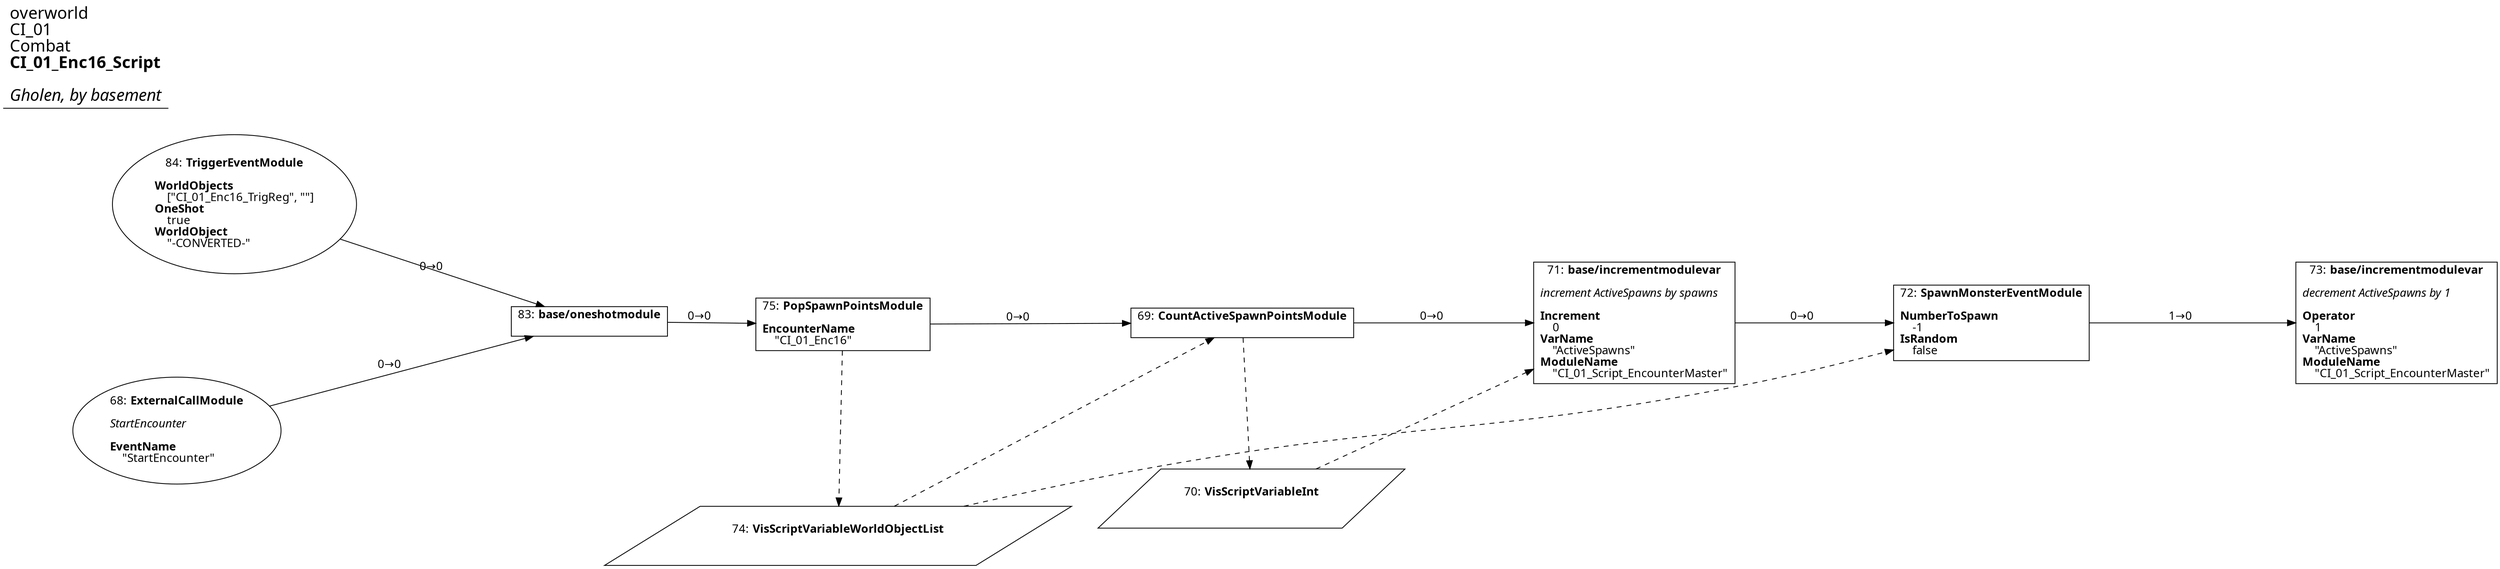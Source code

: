 digraph {
    layout = fdp;
    overlap = prism;
    sep = "+16";
    splines = spline;

    node [ shape = box ];

    graph [ fontname = "Segoe UI" ];
    node [ fontname = "Segoe UI" ];
    edge [ fontname = "Segoe UI" ];

    68 [ label = <68: <b>ExternalCallModule</b><br/><br/><i>StartEncounter<br align="left"/></i><br align="left"/><b>EventName</b><br align="left"/>    &quot;StartEncounter&quot;<br align="left"/>> ];
    68 [ shape = oval ]
    68 [ pos = "-0.72,0.117000006!" ];
    68 -> 83 [ label = "0→0" ];

    69 [ label = <69: <b>CountActiveSpawnPointsModule</b><br/><br/>> ];
    69 [ pos = "0.011000001,0.19100001!" ];
    69 -> 71 [ label = "0→0" ];
    69 -> 70 [ style = dashed ];
    74 -> 69 [ style = dashed ];

    70 [ label = <70: <b>VisScriptVariableInt</b><br/><br/>> ];
    70 [ shape = parallelogram ]
    70 [ pos = "0.014,0.07!" ];

    71 [ label = <71: <b>base/incrementmodulevar</b><br/><br/><i>increment ActiveSpawns by spawns<br align="left"/></i><br align="left"/><b>Increment</b><br align="left"/>    0<br align="left"/><b>VarName</b><br align="left"/>    &quot;ActiveSpawns&quot;<br align="left"/><b>ModuleName</b><br align="left"/>    &quot;CI_01_Script_EncounterMaster&quot;<br align="left"/>> ];
    71 [ pos = "0.28,0.19100001!" ];
    71 -> 72 [ label = "0→0" ];
    70 -> 71 [ style = dashed ];

    72 [ label = <72: <b>SpawnMonsterEventModule</b><br/><br/><b>NumberToSpawn</b><br align="left"/>    -1<br align="left"/><b>IsRandom</b><br align="left"/>    false<br align="left"/>> ];
    72 [ pos = "0.52500004,0.19100001!" ];
    72 -> 73 [ label = "1→0" ];
    74 -> 72 [ style = dashed ];

    73 [ label = <73: <b>base/incrementmodulevar</b><br/><br/><i>decrement ActiveSpawns by 1<br align="left"/></i><br align="left"/><b>Operator</b><br align="left"/>    1<br align="left"/><b>VarName</b><br align="left"/>    &quot;ActiveSpawns&quot;<br align="left"/><b>ModuleName</b><br align="left"/>    &quot;CI_01_Script_EncounterMaster&quot;<br align="left"/>> ];
    73 [ pos = "0.80300003,0.19100001!" ];

    74 [ label = <74: <b>VisScriptVariableWorldObjectList</b><br/><br/>> ];
    74 [ shape = parallelogram ]
    74 [ pos = "-0.263,0.045!" ];

    75 [ label = <75: <b>PopSpawnPointsModule</b><br/><br/><b>EncounterName</b><br align="left"/>    &quot;CI_01_Enc16&quot;<br align="left"/>> ];
    75 [ pos = "-0.263,0.19000001!" ];
    75 -> 69 [ label = "0→0" ];
    75 -> 74 [ style = dashed ];

    83 [ label = <83: <b>base/oneshotmodule</b><br/><br/>> ];
    83 [ pos = "-0.437,0.192!" ];
    83 -> 75 [ label = "0→0" ];

    84 [ label = <84: <b>TriggerEventModule</b><br/><br/><b>WorldObjects</b><br align="left"/>    [&quot;CI_01_Enc16_TrigReg&quot;, &quot;&quot;]<br align="left"/><b>OneShot</b><br align="left"/>    true<br align="left"/><b>WorldObject</b><br align="left"/>    &quot;-CONVERTED-&quot;<br align="left"/>> ];
    84 [ shape = oval ]
    84 [ pos = "-0.731,0.323!" ];
    84 -> 83 [ label = "0→0" ];

    title [ pos = "-0.73200005,0.324!" ];
    title [ shape = underline ];
    title [ label = <<font point-size="20">overworld<br align="left"/>CI_01<br align="left"/>Combat<br align="left"/><b>CI_01_Enc16_Script</b><br align="left"/><br/><i>Gholen, by basement</i><br align="left"/></font>> ];
}
